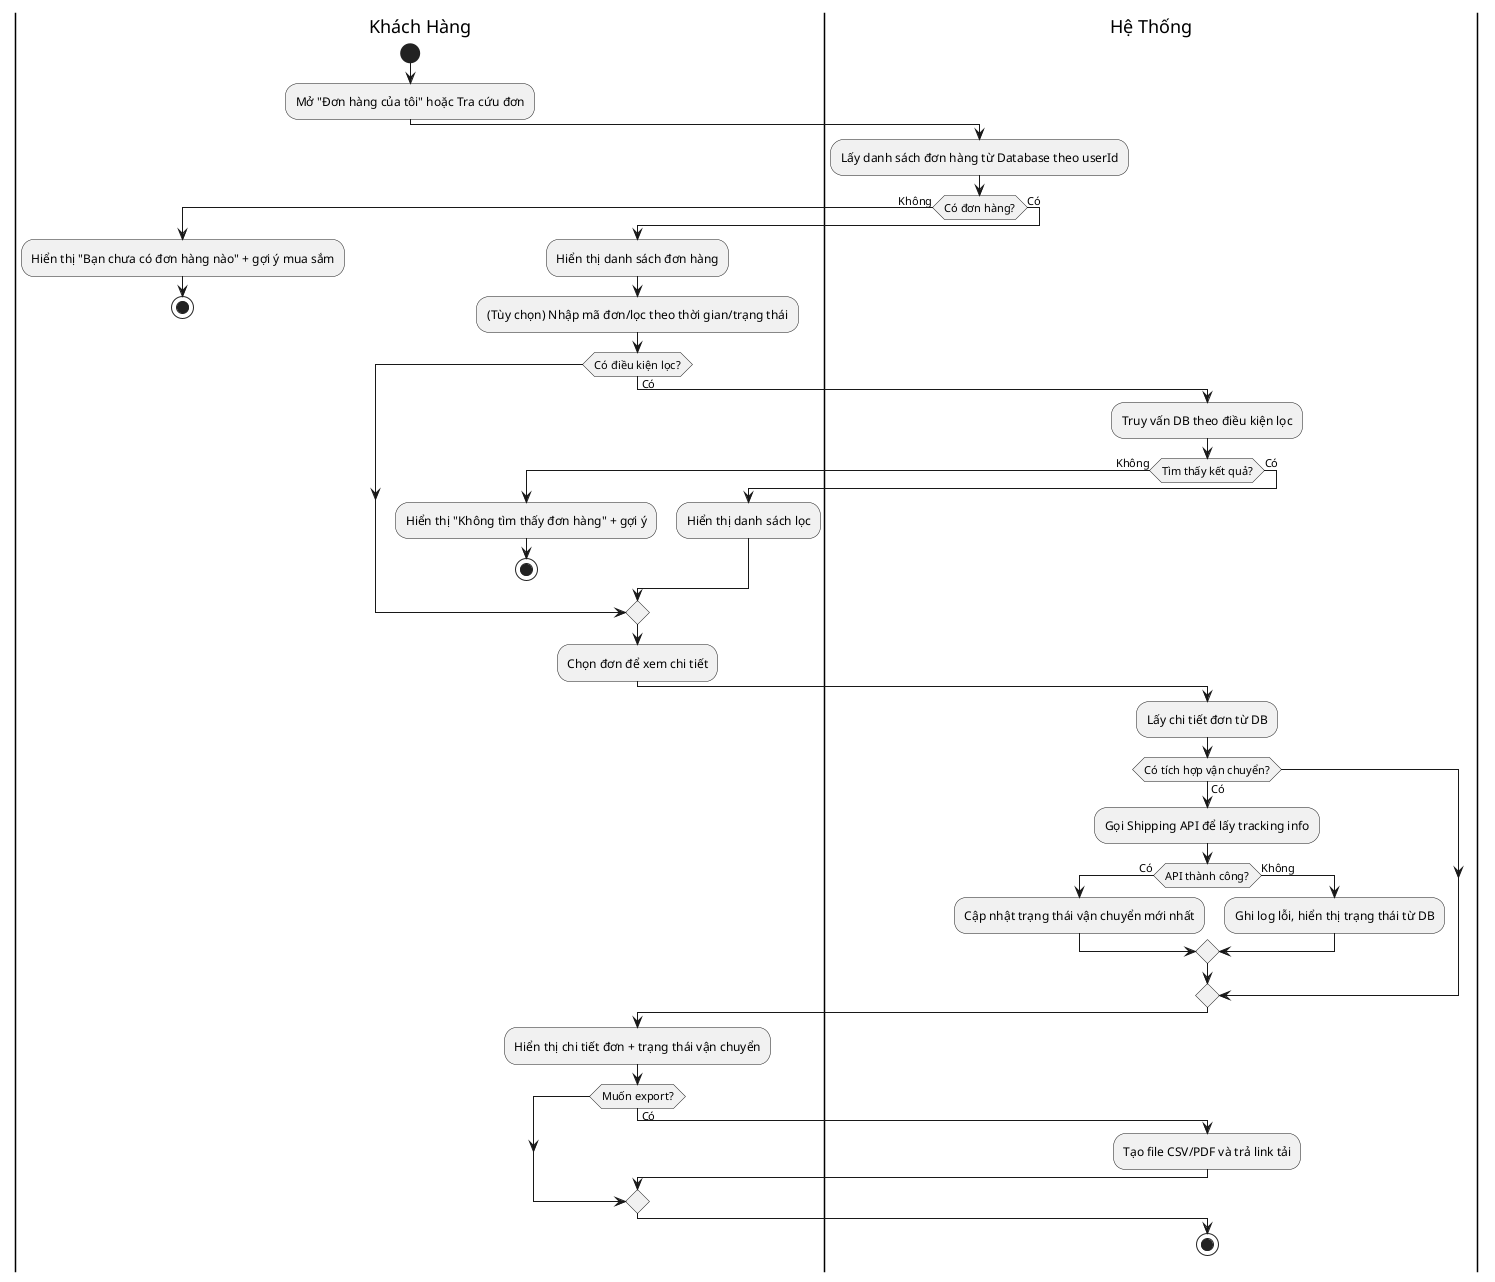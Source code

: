 @startuml tra-cuu-don-hang
|Khách Hàng|
start
:Mở "Đơn hàng của tôi" hoặc Tra cứu đơn;
|Hệ Thống|
:Lấy danh sách đơn hàng từ Database theo userId;
if (Có đơn hàng?) then (Không)
  |Khách Hàng|
  :Hiển thị "Bạn chưa có đơn hàng nào" + gợi ý mua sắm;
  stop
else (Có)
  |Khách Hàng|
  :Hiển thị danh sách đơn hàng;
  :(Tùy chọn) Nhập mã đơn/lọc theo thời gian/trạng thái;
  if (Có điều kiện lọc?) then (Có)
    |Hệ Thống|
    :Truy vấn DB theo điều kiện lọc;
    if (Tìm thấy kết quả?) then (Không)
      |Khách Hàng|
      :Hiển thị "Không tìm thấy đơn hàng" + gợi ý;
      stop
    else (Có)
      :Hiển thị danh sách lọc;
    endif
  endif
  |Khách Hàng|
  :Chọn đơn để xem chi tiết;
  |Hệ Thống|
  :Lấy chi tiết đơn từ DB;
  if (Có tích hợp vận chuyển?) then (Có)
    :Gọi Shipping API để lấy tracking info;
    if (API thành công?) then (Có)
      :Cập nhật trạng thái vận chuyển mới nhất;
    else (Không)
      :Ghi log lỗi, hiển thị trạng thái từ DB;
    endif
  endif
  |Khách Hàng|
  :Hiển thị chi tiết đơn + trạng thái vận chuyển;
  if (Muốn export?) then (Có)
    |Hệ Thống|
    :Tạo file CSV/PDF và trả link tải;
  endif
  stop
endif
@enduml